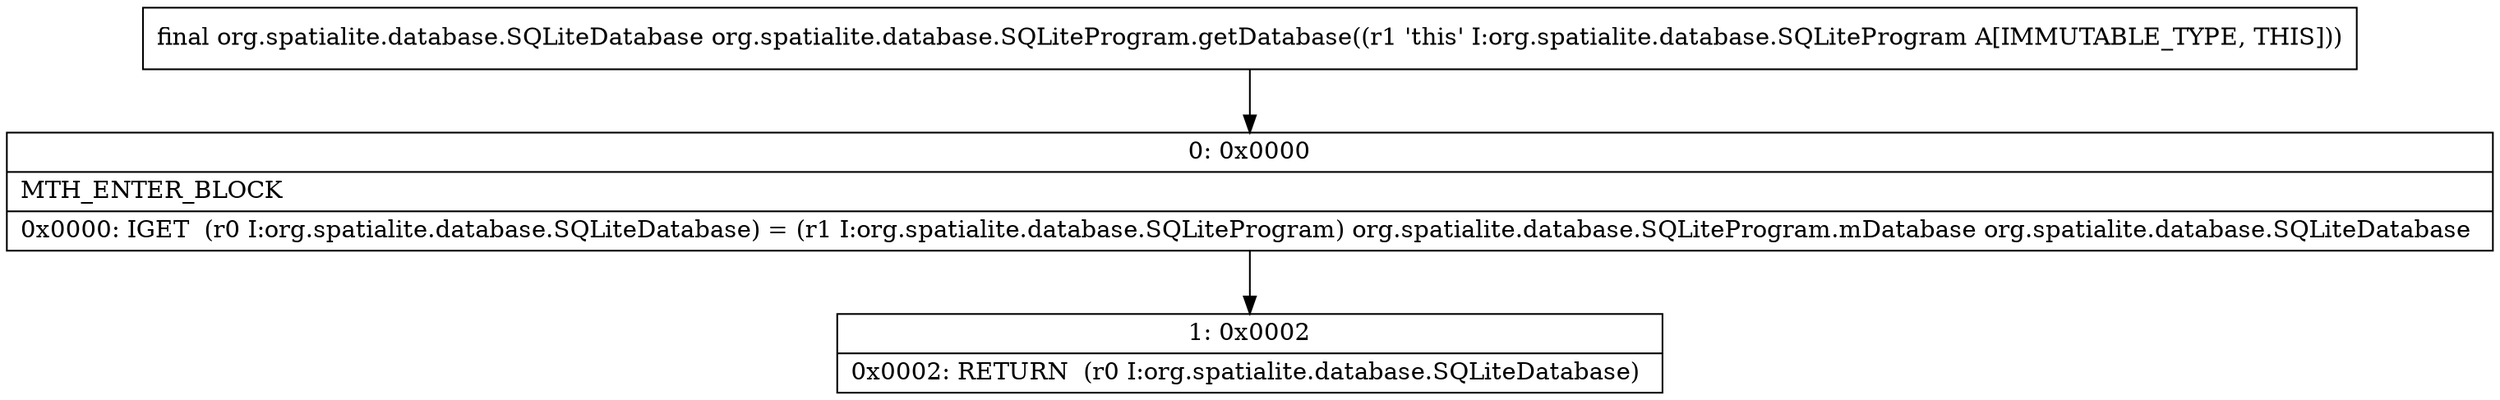 digraph "CFG fororg.spatialite.database.SQLiteProgram.getDatabase()Lorg\/spatialite\/database\/SQLiteDatabase;" {
Node_0 [shape=record,label="{0\:\ 0x0000|MTH_ENTER_BLOCK\l|0x0000: IGET  (r0 I:org.spatialite.database.SQLiteDatabase) = (r1 I:org.spatialite.database.SQLiteProgram) org.spatialite.database.SQLiteProgram.mDatabase org.spatialite.database.SQLiteDatabase \l}"];
Node_1 [shape=record,label="{1\:\ 0x0002|0x0002: RETURN  (r0 I:org.spatialite.database.SQLiteDatabase) \l}"];
MethodNode[shape=record,label="{final org.spatialite.database.SQLiteDatabase org.spatialite.database.SQLiteProgram.getDatabase((r1 'this' I:org.spatialite.database.SQLiteProgram A[IMMUTABLE_TYPE, THIS])) }"];
MethodNode -> Node_0;
Node_0 -> Node_1;
}

